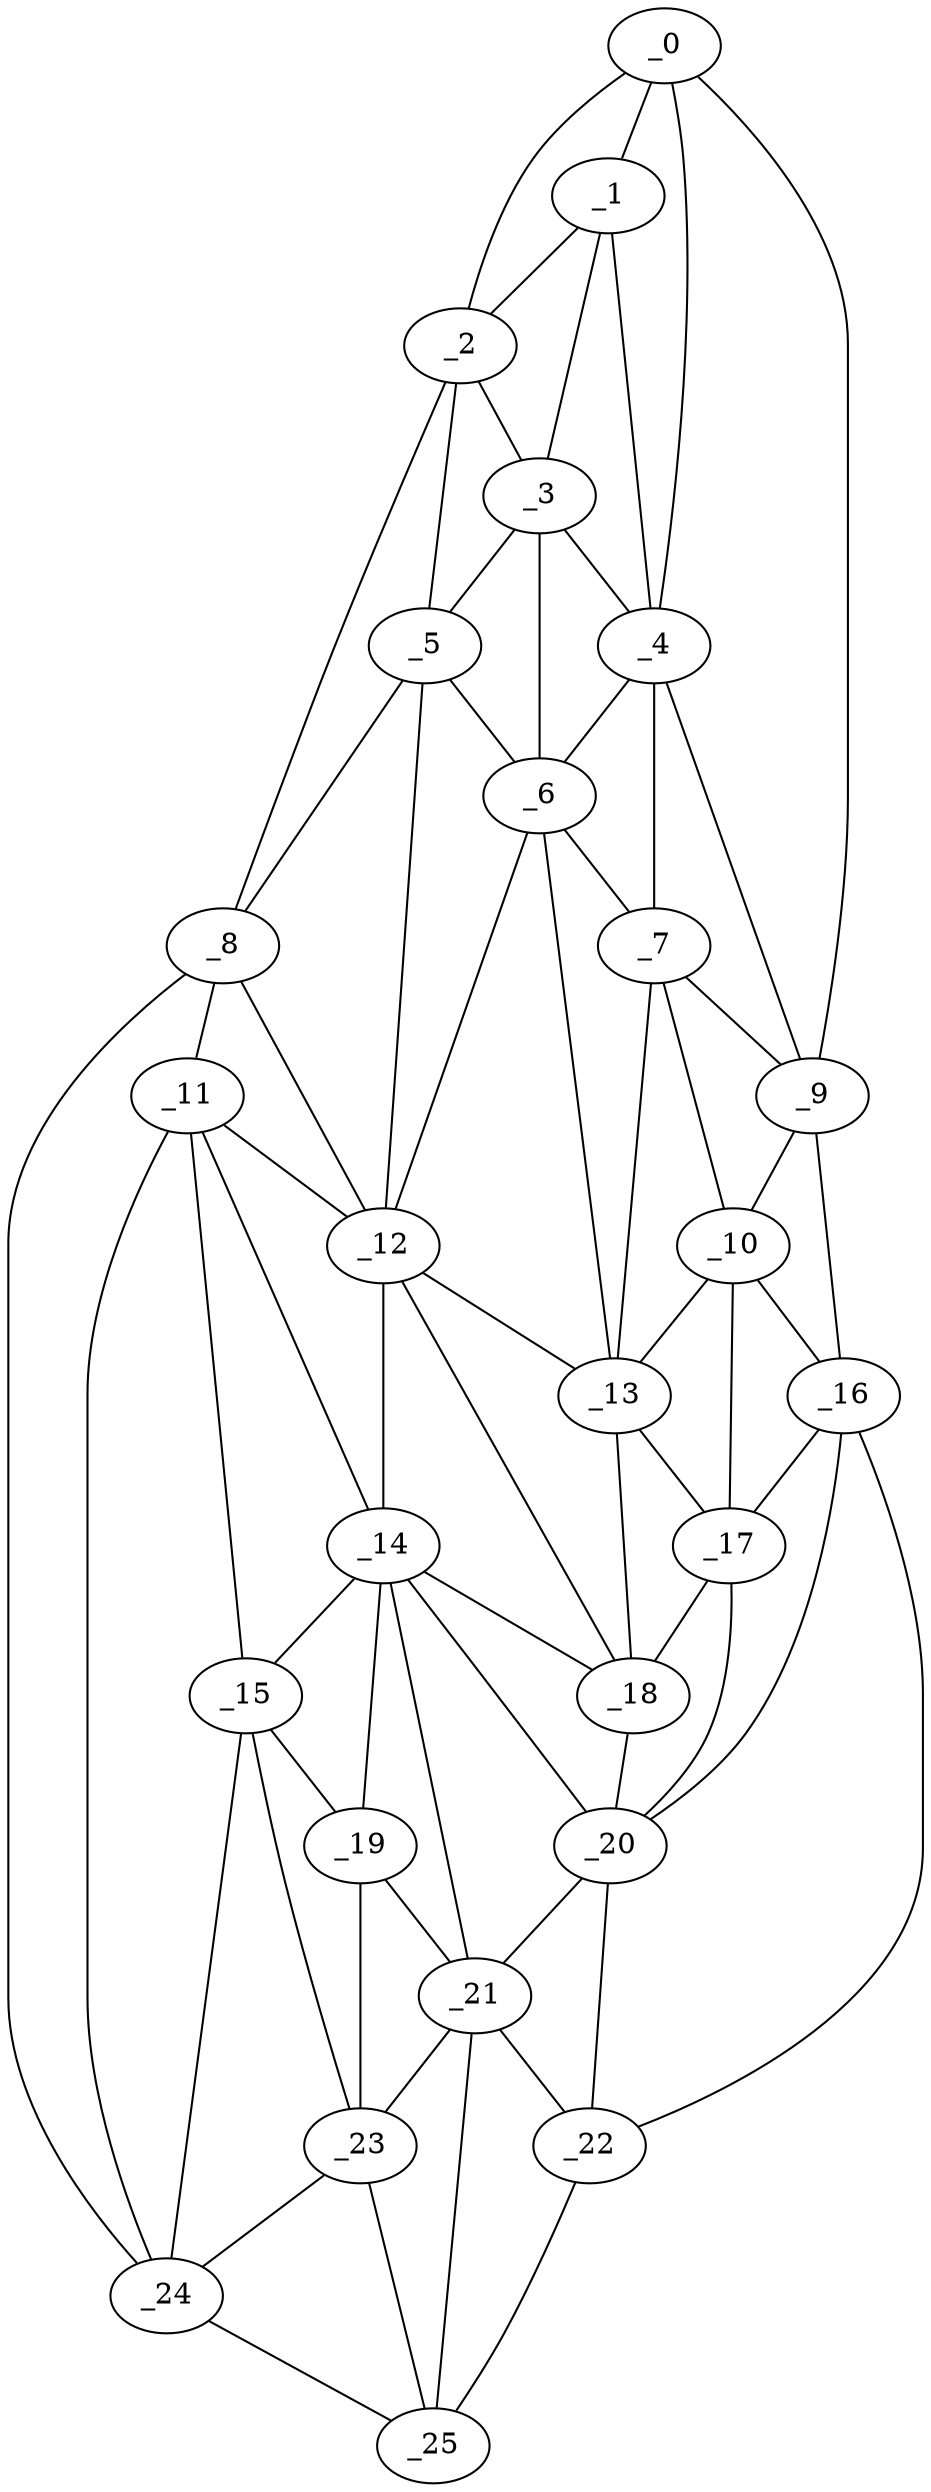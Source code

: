 graph "obj15__260.gxl" {
	_0	 [x=8,
		y=20];
	_1	 [x=29,
		y=41];
	_0 -- _1	 [valence=2];
	_2	 [x=31,
		y=69];
	_0 -- _2	 [valence=1];
	_4	 [x=39,
		y=40];
	_0 -- _4	 [valence=1];
	_9	 [x=64,
		y=14];
	_0 -- _9	 [valence=1];
	_1 -- _2	 [valence=2];
	_3	 [x=35,
		y=63];
	_1 -- _3	 [valence=2];
	_1 -- _4	 [valence=2];
	_2 -- _3	 [valence=1];
	_5	 [x=44,
		y=70];
	_2 -- _5	 [valence=2];
	_8	 [x=63,
		y=83];
	_2 -- _8	 [valence=1];
	_3 -- _4	 [valence=1];
	_3 -- _5	 [valence=1];
	_6	 [x=48,
		y=49];
	_3 -- _6	 [valence=2];
	_4 -- _6	 [valence=2];
	_7	 [x=54,
		y=37];
	_4 -- _7	 [valence=2];
	_4 -- _9	 [valence=2];
	_5 -- _6	 [valence=1];
	_5 -- _8	 [valence=1];
	_12	 [x=73,
		y=76];
	_5 -- _12	 [valence=2];
	_6 -- _7	 [valence=2];
	_6 -- _12	 [valence=2];
	_13	 [x=75,
		y=37];
	_6 -- _13	 [valence=1];
	_7 -- _9	 [valence=1];
	_10	 [x=71,
		y=26];
	_7 -- _10	 [valence=2];
	_7 -- _13	 [valence=2];
	_11	 [x=72,
		y=86];
	_8 -- _11	 [valence=2];
	_8 -- _12	 [valence=2];
	_24	 [x=117,
		y=103];
	_8 -- _24	 [valence=1];
	_9 -- _10	 [valence=2];
	_16	 [x=87,
		y=18];
	_9 -- _16	 [valence=1];
	_10 -- _13	 [valence=2];
	_10 -- _16	 [valence=2];
	_17	 [x=87,
		y=37];
	_10 -- _17	 [valence=1];
	_11 -- _12	 [valence=2];
	_14	 [x=81,
		y=75];
	_11 -- _14	 [valence=2];
	_15	 [x=85,
		y=90];
	_11 -- _15	 [valence=2];
	_11 -- _24	 [valence=1];
	_12 -- _13	 [valence=1];
	_12 -- _14	 [valence=2];
	_18	 [x=87,
		y=43];
	_12 -- _18	 [valence=2];
	_13 -- _17	 [valence=2];
	_13 -- _18	 [valence=2];
	_14 -- _15	 [valence=2];
	_14 -- _18	 [valence=1];
	_19	 [x=90,
		y=84];
	_14 -- _19	 [valence=1];
	_20	 [x=99,
		y=50];
	_14 -- _20	 [valence=1];
	_21	 [x=105,
		y=65];
	_14 -- _21	 [valence=2];
	_15 -- _19	 [valence=1];
	_23	 [x=116,
		y=94];
	_15 -- _23	 [valence=2];
	_15 -- _24	 [valence=2];
	_16 -- _17	 [valence=2];
	_16 -- _20	 [valence=1];
	_22	 [x=115,
		y=67];
	_16 -- _22	 [valence=1];
	_17 -- _18	 [valence=2];
	_17 -- _20	 [valence=2];
	_18 -- _20	 [valence=2];
	_19 -- _21	 [valence=2];
	_19 -- _23	 [valence=2];
	_20 -- _21	 [valence=1];
	_20 -- _22	 [valence=1];
	_21 -- _22	 [valence=2];
	_21 -- _23	 [valence=1];
	_25	 [x=122,
		y=85];
	_21 -- _25	 [valence=2];
	_22 -- _25	 [valence=1];
	_23 -- _24	 [valence=1];
	_23 -- _25	 [valence=1];
	_24 -- _25	 [valence=1];
}
